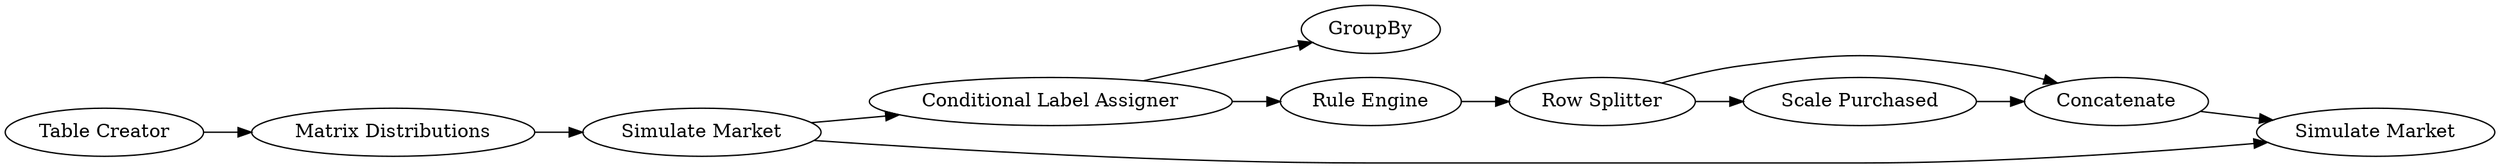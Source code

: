 digraph {
	6 -> 5
	11 -> 10
	7 -> 8
	8 -> 9
	9 -> 11
	2 -> 4
	8 -> 11
	1 -> 2
	6 -> 7
	4 -> 6
	4 -> 10
	5 [label=GroupBy]
	1 [label="Table Creator"]
	7 [label="Rule Engine"]
	9 [label="Scale Purchased"]
	11 [label=Concatenate]
	4 [label="Simulate Market"]
	6 [label="Conditional Label Assigner"]
	8 [label="Row Splitter"]
	2 [label="Matrix Distributions"]
	10 [label="Simulate Market"]
	rankdir=LR
}
